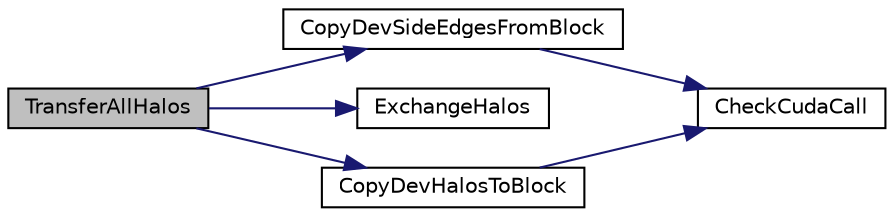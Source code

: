 digraph "TransferAllHalos"
{
  edge [fontname="Helvetica",fontsize="10",labelfontname="Helvetica",labelfontsize="10"];
  node [fontname="Helvetica",fontsize="10",shape=record];
  rankdir="LR";
  Node1 [label="TransferAllHalos",height=0.2,width=0.4,color="black", fillcolor="grey75", style="filled" fontcolor="black"];
  Node1 -> Node2 [color="midnightblue",fontsize="10",style="solid",fontname="Helvetica"];
  Node2 [label="CopyDevSideEdgesFromBlock",height=0.2,width=0.4,color="black", fillcolor="white", style="filled",URL="$Device_8cu.html#a95a52e3c2e58d2d94403a0dce2e29686",tooltip="The host wrapper for copying (packing) the values on the left and right side of the data block to sep..."];
  Node2 -> Node3 [color="midnightblue",fontsize="10",style="solid",fontname="Helvetica"];
  Node3 [label="CheckCudaCall",height=0.2,width=0.4,color="black", fillcolor="white", style="filled",URL="$Device_8cu.html#a87c5ce86d74764a06a13b73dff013870",tooltip="The host function for checking the result of a CUDA API call. "];
  Node1 -> Node4 [color="midnightblue",fontsize="10",style="solid",fontname="Helvetica"];
  Node4 [label="ExchangeHalos",height=0.2,width=0.4,color="black", fillcolor="white", style="filled",URL="$CUDA__Aware__MPI_8c.html#a1dc0674ebcbca5a781885f2204d78251",tooltip="Exchange halo values between 2 direct neighbors This is the main difference between the normal CUDA &amp;..."];
  Node1 -> Node5 [color="midnightblue",fontsize="10",style="solid",fontname="Helvetica"];
  Node5 [label="CopyDevHalosToBlock",height=0.2,width=0.4,color="black", fillcolor="white", style="filled",URL="$Device_8cu.html#a3b641f8b5d521a230416b64d8b809324",tooltip="The host wrapper for copying (unpacking) the values from the halo buffers to the left and right side ..."];
  Node5 -> Node3 [color="midnightblue",fontsize="10",style="solid",fontname="Helvetica"];
}
